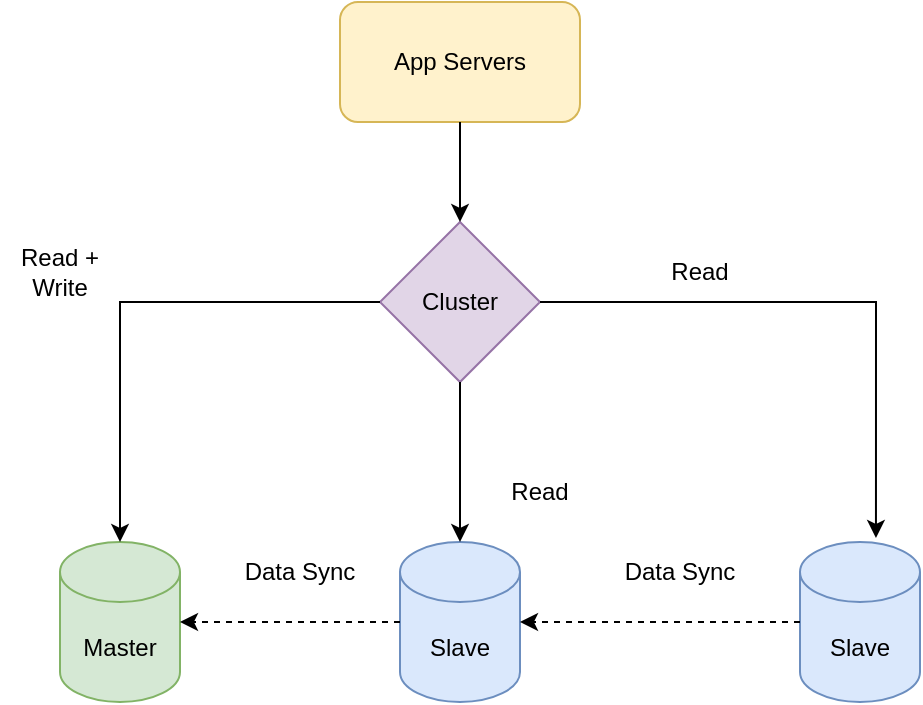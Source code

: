 <mxfile version="20.0.1" type="github"><diagram id="onmVZMC7TlNop5oKB3UY" name="Page-1"><mxGraphModel dx="786" dy="1449" grid="1" gridSize="10" guides="1" tooltips="1" connect="1" arrows="1" fold="1" page="1" pageScale="1" pageWidth="850" pageHeight="1100" math="0" shadow="0"><root><mxCell id="0"/><mxCell id="1" parent="0"/><mxCell id="0BLKtr6tW4kkjmVhm_gT-1" value="Master" style="shape=cylinder3;whiteSpace=wrap;html=1;boundedLbl=1;backgroundOutline=1;size=15;fillColor=#d5e8d4;strokeColor=#82b366;" vertex="1" parent="1"><mxGeometry x="130" y="210" width="60" height="80" as="geometry"/></mxCell><mxCell id="0BLKtr6tW4kkjmVhm_gT-2" value="Slave" style="shape=cylinder3;whiteSpace=wrap;html=1;boundedLbl=1;backgroundOutline=1;size=15;fillColor=#dae8fc;strokeColor=#6c8ebf;" vertex="1" parent="1"><mxGeometry x="300" y="210" width="60" height="80" as="geometry"/></mxCell><mxCell id="0BLKtr6tW4kkjmVhm_gT-3" value="Slave" style="shape=cylinder3;whiteSpace=wrap;html=1;boundedLbl=1;backgroundOutline=1;size=15;fillColor=#dae8fc;strokeColor=#6c8ebf;" vertex="1" parent="1"><mxGeometry x="500" y="210" width="60" height="80" as="geometry"/></mxCell><mxCell id="0BLKtr6tW4kkjmVhm_gT-4" value="Cluster" style="rhombus;whiteSpace=wrap;html=1;fillColor=#e1d5e7;strokeColor=#9673a6;" vertex="1" parent="1"><mxGeometry x="290" y="50" width="80" height="80" as="geometry"/></mxCell><mxCell id="0BLKtr6tW4kkjmVhm_gT-5" value="App Servers" style="rounded=1;whiteSpace=wrap;html=1;fillColor=#fff2cc;strokeColor=#d6b656;" vertex="1" parent="1"><mxGeometry x="270" y="-60" width="120" height="60" as="geometry"/></mxCell><mxCell id="0BLKtr6tW4kkjmVhm_gT-6" value="" style="endArrow=classic;html=1;rounded=0;exitX=0.5;exitY=1;exitDx=0;exitDy=0;" edge="1" parent="1" source="0BLKtr6tW4kkjmVhm_gT-5" target="0BLKtr6tW4kkjmVhm_gT-4"><mxGeometry width="50" height="50" relative="1" as="geometry"><mxPoint x="380" y="120" as="sourcePoint"/><mxPoint x="430" y="70" as="targetPoint"/></mxGeometry></mxCell><mxCell id="0BLKtr6tW4kkjmVhm_gT-7" value="" style="endArrow=classic;html=1;rounded=0;exitX=0;exitY=0.5;exitDx=0;exitDy=0;entryX=0.5;entryY=0;entryDx=0;entryDy=0;entryPerimeter=0;edgeStyle=orthogonalEdgeStyle;" edge="1" parent="1" source="0BLKtr6tW4kkjmVhm_gT-4" target="0BLKtr6tW4kkjmVhm_gT-1"><mxGeometry width="50" height="50" relative="1" as="geometry"><mxPoint x="380" y="160" as="sourcePoint"/><mxPoint x="430" y="110" as="targetPoint"/></mxGeometry></mxCell><mxCell id="0BLKtr6tW4kkjmVhm_gT-8" value="Read + Write" style="text;html=1;strokeColor=none;fillColor=none;align=center;verticalAlign=middle;whiteSpace=wrap;rounded=0;" vertex="1" parent="1"><mxGeometry x="100" y="60" width="60" height="30" as="geometry"/></mxCell><mxCell id="0BLKtr6tW4kkjmVhm_gT-9" value="" style="endArrow=classic;html=1;rounded=0;exitX=0.5;exitY=1;exitDx=0;exitDy=0;entryX=0.5;entryY=0;entryDx=0;entryDy=0;entryPerimeter=0;" edge="1" parent="1" source="0BLKtr6tW4kkjmVhm_gT-4" target="0BLKtr6tW4kkjmVhm_gT-2"><mxGeometry width="50" height="50" relative="1" as="geometry"><mxPoint x="380" y="150" as="sourcePoint"/><mxPoint x="430" y="100" as="targetPoint"/></mxGeometry></mxCell><mxCell id="0BLKtr6tW4kkjmVhm_gT-10" value="Read" style="text;html=1;strokeColor=none;fillColor=none;align=center;verticalAlign=middle;whiteSpace=wrap;rounded=0;" vertex="1" parent="1"><mxGeometry x="340" y="170" width="60" height="30" as="geometry"/></mxCell><mxCell id="0BLKtr6tW4kkjmVhm_gT-11" value="Read" style="text;html=1;strokeColor=none;fillColor=none;align=center;verticalAlign=middle;whiteSpace=wrap;rounded=0;" vertex="1" parent="1"><mxGeometry x="420" y="60" width="60" height="30" as="geometry"/></mxCell><mxCell id="0BLKtr6tW4kkjmVhm_gT-12" value="" style="endArrow=classic;html=1;rounded=0;exitX=1;exitY=0.5;exitDx=0;exitDy=0;entryX=0.633;entryY=-0.025;entryDx=0;entryDy=0;entryPerimeter=0;edgeStyle=orthogonalEdgeStyle;" edge="1" parent="1" source="0BLKtr6tW4kkjmVhm_gT-4" target="0BLKtr6tW4kkjmVhm_gT-3"><mxGeometry width="50" height="50" relative="1" as="geometry"><mxPoint x="380" y="150" as="sourcePoint"/><mxPoint x="430" y="100" as="targetPoint"/></mxGeometry></mxCell><mxCell id="0BLKtr6tW4kkjmVhm_gT-13" value="" style="endArrow=classic;html=1;rounded=0;exitX=0;exitY=0.5;exitDx=0;exitDy=0;exitPerimeter=0;dashed=1;" edge="1" parent="1" source="0BLKtr6tW4kkjmVhm_gT-2" target="0BLKtr6tW4kkjmVhm_gT-1"><mxGeometry width="50" height="50" relative="1" as="geometry"><mxPoint x="390" y="320" as="sourcePoint"/><mxPoint x="440" y="270" as="targetPoint"/></mxGeometry></mxCell><mxCell id="0BLKtr6tW4kkjmVhm_gT-14" value="Data Sync" style="text;html=1;strokeColor=none;fillColor=none;align=center;verticalAlign=middle;whiteSpace=wrap;rounded=0;" vertex="1" parent="1"><mxGeometry x="220" y="210" width="60" height="30" as="geometry"/></mxCell><mxCell id="0BLKtr6tW4kkjmVhm_gT-15" value="" style="endArrow=classic;html=1;rounded=0;dashed=1;entryX=1;entryY=0.5;entryDx=0;entryDy=0;entryPerimeter=0;" edge="1" parent="1" target="0BLKtr6tW4kkjmVhm_gT-2"><mxGeometry width="50" height="50" relative="1" as="geometry"><mxPoint x="500" y="250" as="sourcePoint"/><mxPoint x="390" y="260" as="targetPoint"/></mxGeometry></mxCell><mxCell id="0BLKtr6tW4kkjmVhm_gT-16" value="Data Sync" style="text;html=1;strokeColor=none;fillColor=none;align=center;verticalAlign=middle;whiteSpace=wrap;rounded=0;" vertex="1" parent="1"><mxGeometry x="410" y="210" width="60" height="30" as="geometry"/></mxCell></root></mxGraphModel></diagram></mxfile>